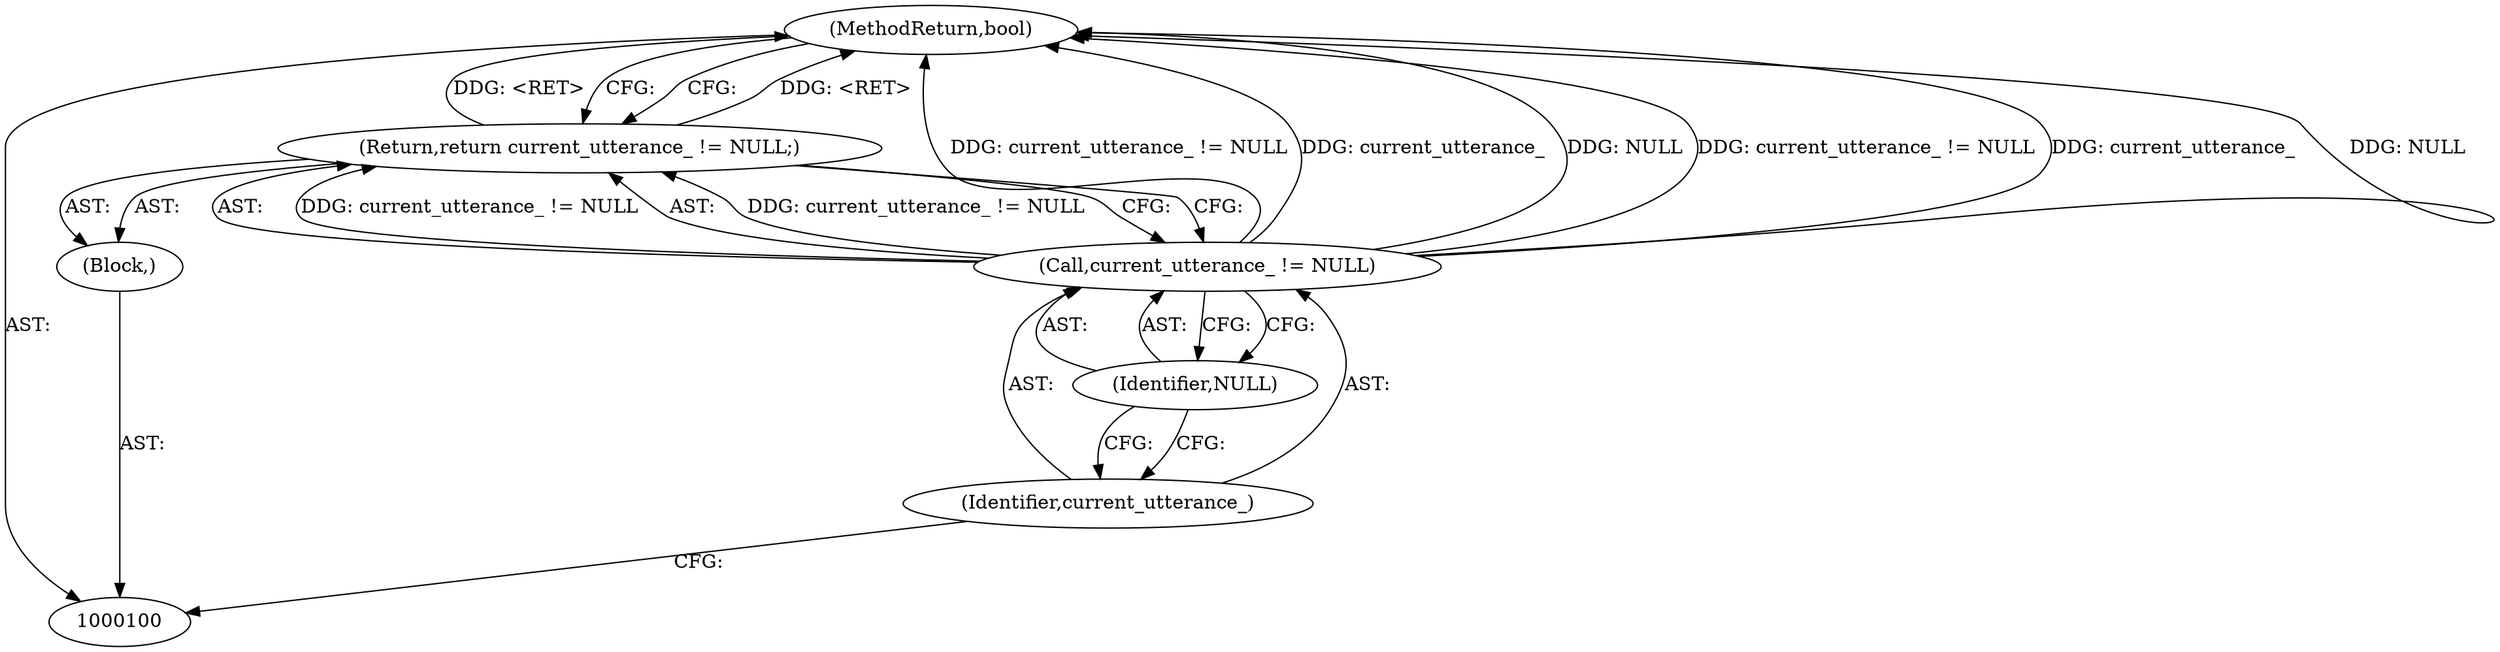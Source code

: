 digraph "1_Chrome_c63f2b7fe4fe2977f858a8e36d5f48db17eff2e7_9" {
"1000106" [label="(MethodReturn,bool)"];
"1000101" [label="(Block,)"];
"1000102" [label="(Return,return current_utterance_ != NULL;)"];
"1000105" [label="(Identifier,NULL)"];
"1000103" [label="(Call,current_utterance_ != NULL)"];
"1000104" [label="(Identifier,current_utterance_)"];
"1000106" -> "1000100"  [label="AST: "];
"1000106" -> "1000102"  [label="CFG: "];
"1000103" -> "1000106"  [label="DDG: current_utterance_ != NULL"];
"1000103" -> "1000106"  [label="DDG: current_utterance_"];
"1000103" -> "1000106"  [label="DDG: NULL"];
"1000102" -> "1000106"  [label="DDG: <RET>"];
"1000101" -> "1000100"  [label="AST: "];
"1000102" -> "1000101"  [label="AST: "];
"1000102" -> "1000101"  [label="AST: "];
"1000102" -> "1000103"  [label="CFG: "];
"1000103" -> "1000102"  [label="AST: "];
"1000106" -> "1000102"  [label="CFG: "];
"1000102" -> "1000106"  [label="DDG: <RET>"];
"1000103" -> "1000102"  [label="DDG: current_utterance_ != NULL"];
"1000105" -> "1000103"  [label="AST: "];
"1000105" -> "1000104"  [label="CFG: "];
"1000103" -> "1000105"  [label="CFG: "];
"1000103" -> "1000102"  [label="AST: "];
"1000103" -> "1000105"  [label="CFG: "];
"1000104" -> "1000103"  [label="AST: "];
"1000105" -> "1000103"  [label="AST: "];
"1000102" -> "1000103"  [label="CFG: "];
"1000103" -> "1000106"  [label="DDG: current_utterance_ != NULL"];
"1000103" -> "1000106"  [label="DDG: current_utterance_"];
"1000103" -> "1000106"  [label="DDG: NULL"];
"1000103" -> "1000102"  [label="DDG: current_utterance_ != NULL"];
"1000104" -> "1000103"  [label="AST: "];
"1000104" -> "1000100"  [label="CFG: "];
"1000105" -> "1000104"  [label="CFG: "];
}
